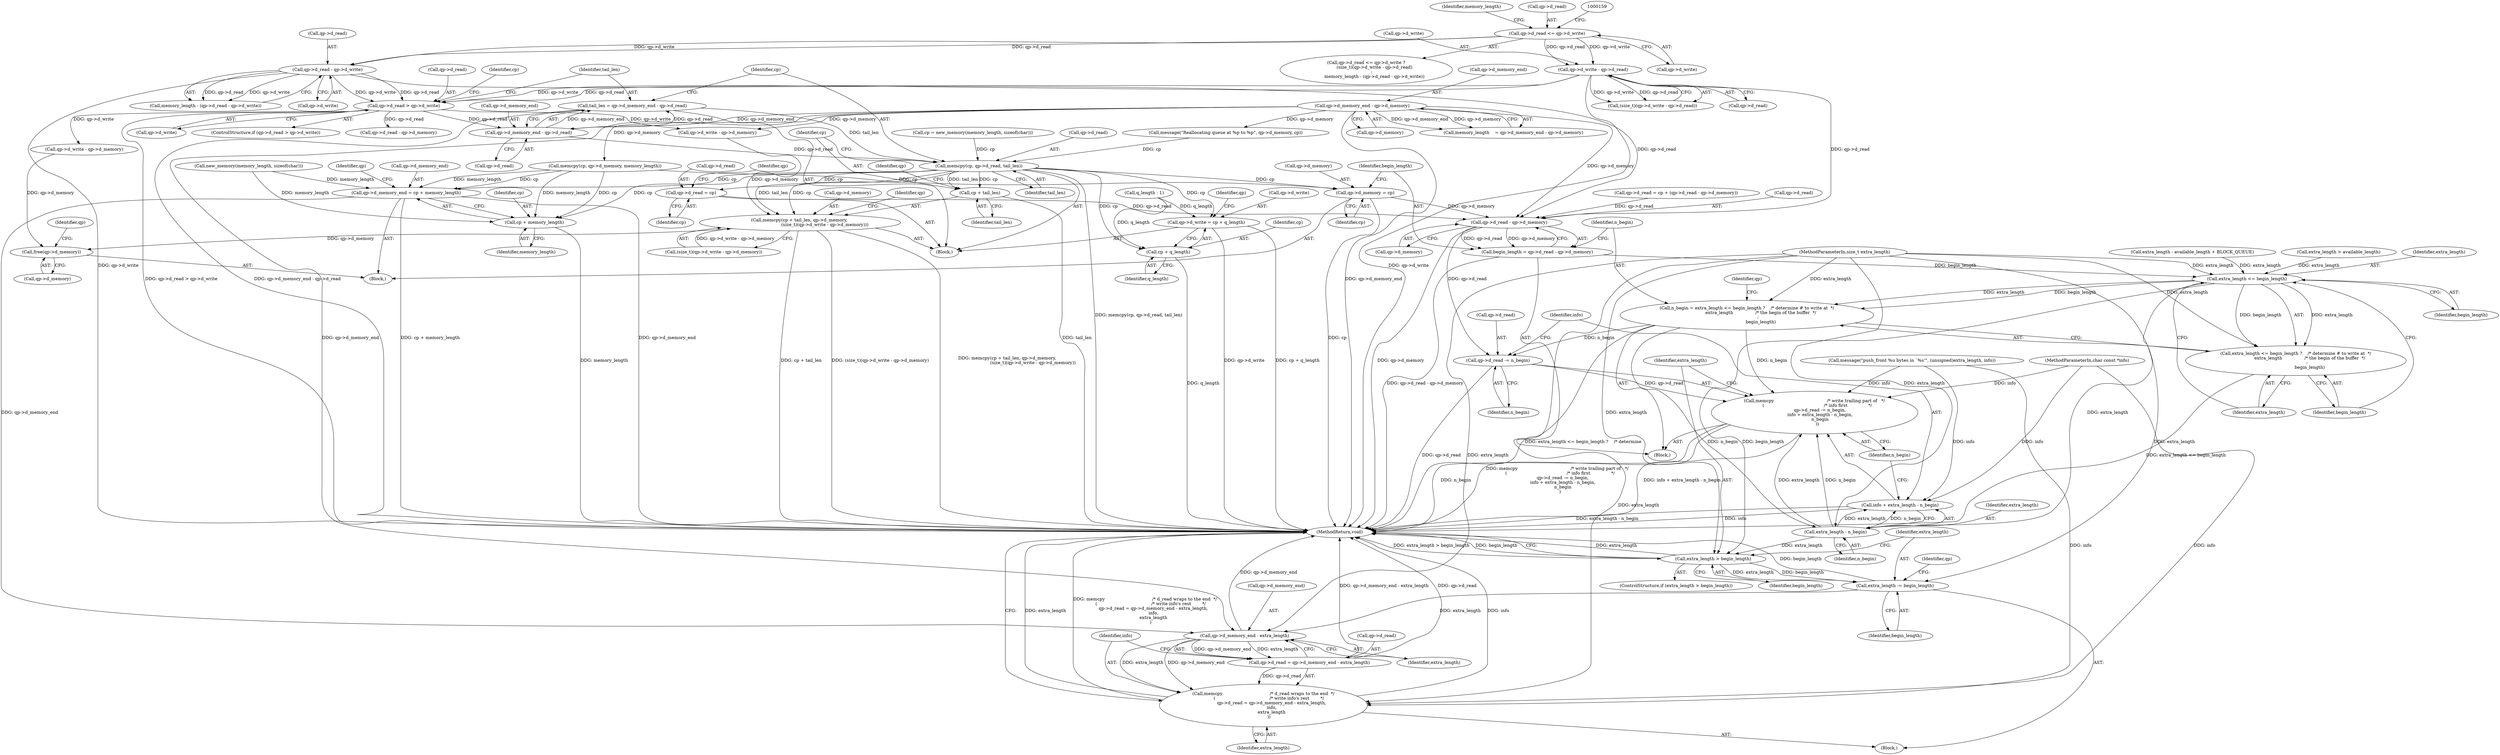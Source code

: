 digraph "0_yodl_fd85f8c94182558ff1480d06a236d6fb927979a3@integer" {
"1000229" [label="(Call,tail_len = qp->d_memory_end - qp->d_read)"];
"1000231" [label="(Call,qp->d_memory_end - qp->d_read)"];
"1000141" [label="(Call,qp->d_memory_end - qp->d_memory)"];
"1000220" [label="(Call,qp->d_read > qp->d_write)"];
"1000160" [label="(Call,qp->d_write - qp->d_read)"];
"1000151" [label="(Call,qp->d_read <= qp->d_write)"];
"1000169" [label="(Call,qp->d_read - qp->d_write)"];
"1000238" [label="(Call,memcpy(cp, qp->d_read, tail_len))"];
"1000244" [label="(Call,memcpy(cp + tail_len, qp->d_memory, \n                                    (size_t)(qp->d_write - qp->d_memory)))"];
"1000306" [label="(Call,free(qp->d_memory))"];
"1000245" [label="(Call,cp + tail_len)"];
"1000260" [label="(Call,qp->d_write = cp + q_length)"];
"1000264" [label="(Call,cp + q_length)"];
"1000267" [label="(Call,qp->d_read = cp)"];
"1000324" [label="(Call,qp->d_read - qp->d_memory)"];
"1000322" [label="(Call,begin_length = qp->d_read - qp->d_memory)"];
"1000334" [label="(Call,extra_length <= begin_length)"];
"1000331" [label="(Call,n_begin = extra_length <= begin_length ?    /* determine # to write at  */\n                    extra_length                /* the begin of the buffer  */\n                :\n                    begin_length)"];
"1000339" [label="(Call,memcpy                                      /* write trailing part of   */\n    (                                           /* info first               */\n        qp->d_read -= n_begin,\n        info + extra_length - n_begin,\n        n_begin\n    ))"];
"1000340" [label="(Call,qp->d_read -= n_begin)"];
"1000347" [label="(Call,extra_length - n_begin)"];
"1000345" [label="(Call,info + extra_length - n_begin)"];
"1000352" [label="(Call,extra_length > begin_length)"];
"1000356" [label="(Call,extra_length -= begin_length)"];
"1000364" [label="(Call,qp->d_memory_end - extra_length)"];
"1000359" [label="(Call,memcpy                                  /* d_read wraps to the end  */\n        (                                       /* write info's rest        */\n            qp->d_read = qp->d_memory_end - extra_length,\n            info,\n            extra_length\n        ))"];
"1000360" [label="(Call,qp->d_read = qp->d_memory_end - extra_length)"];
"1000333" [label="(Call,extra_length <= begin_length ?    /* determine # to write at  */\n                    extra_length                /* the begin of the buffer  */\n                :\n                    begin_length)"];
"1000310" [label="(Call,qp->d_memory_end = cp + memory_length)"];
"1000314" [label="(Call,cp + memory_length)"];
"1000317" [label="(Call,qp->d_memory = cp)"];
"1000317" [label="(Call,qp->d_memory = cp)"];
"1000265" [label="(Identifier,cp)"];
"1000339" [label="(Call,memcpy                                      /* write trailing part of   */\n    (                                           /* info first               */\n        qp->d_read -= n_begin,\n        info + extra_length - n_begin,\n        n_begin\n    ))"];
"1000126" [label="(MethodParameterIn,size_t extra_length)"];
"1000369" [label="(Identifier,info)"];
"1000322" [label="(Call,begin_length = qp->d_read - qp->d_memory)"];
"1000347" [label="(Call,extra_length - n_begin)"];
"1000246" [label="(Identifier,cp)"];
"1000307" [label="(Call,qp->d_memory)"];
"1000269" [label="(Identifier,qp)"];
"1000346" [label="(Identifier,info)"];
"1000361" [label="(Call,qp->d_read)"];
"1000353" [label="(Identifier,extra_length)"];
"1000286" [label="(Call,qp->d_read - qp->d_memory)"];
"1000151" [label="(Call,qp->d_read <= qp->d_write)"];
"1000213" [label="(Call,message(\"Reallocating queue at %p to %p\", qp->d_memory, cp))"];
"1000239" [label="(Identifier,cp)"];
"1000168" [label="(Identifier,memory_length)"];
"1000247" [label="(Identifier,tail_len)"];
"1000371" [label="(MethodReturn,void)"];
"1000224" [label="(Call,qp->d_write)"];
"1000161" [label="(Call,qp->d_write)"];
"1000352" [label="(Call,extra_length > begin_length)"];
"1000186" [label="(Call,message(\"push_front %u bytes in `%s'\", (unsigned)extra_length, info))"];
"1000139" [label="(Call,memory_length    = qp->d_memory_end - qp->d_memory)"];
"1000306" [label="(Call,free(qp->d_memory))"];
"1000359" [label="(Call,memcpy                                  /* d_read wraps to the end  */\n        (                                       /* write info's rest        */\n            qp->d_read = qp->d_memory_end - extra_length,\n            info,\n            extra_length\n        ))"];
"1000267" [label="(Call,qp->d_read = cp)"];
"1000368" [label="(Identifier,extra_length)"];
"1000145" [label="(Call,qp->d_memory)"];
"1000220" [label="(Call,qp->d_read > qp->d_write)"];
"1000127" [label="(MethodParameterIn,char const *info)"];
"1000196" [label="(Block,)"];
"1000249" [label="(Identifier,qp)"];
"1000128" [label="(Block,)"];
"1000341" [label="(Call,qp->d_read)"];
"1000274" [label="(Call,memcpy(cp, qp->d_memory, memory_length))"];
"1000271" [label="(Identifier,cp)"];
"1000336" [label="(Identifier,begin_length)"];
"1000243" [label="(Identifier,tail_len)"];
"1000360" [label="(Call,qp->d_read = qp->d_memory_end - extra_length)"];
"1000158" [label="(Call,(size_t)(qp->d_write - qp->d_read))"];
"1000199" [label="(Call,extra_length - available_length + BLOCK_QUEUE)"];
"1000264" [label="(Call,cp + q_length)"];
"1000280" [label="(Call,qp->d_read = cp + (qp->d_read - qp->d_memory))"];
"1000240" [label="(Call,qp->d_read)"];
"1000312" [label="(Identifier,qp)"];
"1000235" [label="(Call,qp->d_read)"];
"1000231" [label="(Call,qp->d_memory_end - qp->d_read)"];
"1000230" [label="(Identifier,tail_len)"];
"1000206" [label="(Call,new_memory(memory_length, sizeof(char)))"];
"1000351" [label="(ControlStructure,if (extra_length > begin_length))"];
"1000229" [label="(Call,tail_len = qp->d_memory_end - qp->d_read)"];
"1000323" [label="(Identifier,begin_length)"];
"1000356" [label="(Call,extra_length -= begin_length)"];
"1000344" [label="(Identifier,n_begin)"];
"1000275" [label="(Identifier,cp)"];
"1000315" [label="(Identifier,cp)"];
"1000221" [label="(Call,qp->d_read)"];
"1000169" [label="(Call,qp->d_read - qp->d_write)"];
"1000338" [label="(Identifier,begin_length)"];
"1000193" [label="(Call,extra_length > available_length)"];
"1000332" [label="(Identifier,n_begin)"];
"1000319" [label="(Identifier,qp)"];
"1000219" [label="(ControlStructure,if (qp->d_read > qp->d_write))"];
"1000318" [label="(Call,qp->d_memory)"];
"1000141" [label="(Call,qp->d_memory_end - qp->d_memory)"];
"1000155" [label="(Call,qp->d_write)"];
"1000316" [label="(Identifier,memory_length)"];
"1000253" [label="(Call,qp->d_write - qp->d_memory)"];
"1000245" [label="(Call,cp + tail_len)"];
"1000357" [label="(Identifier,extra_length)"];
"1000308" [label="(Identifier,qp)"];
"1000328" [label="(Call,qp->d_memory)"];
"1000299" [label="(Call,qp->d_write - qp->d_memory)"];
"1000170" [label="(Call,qp->d_read)"];
"1000331" [label="(Call,n_begin = extra_length <= begin_length ?    /* determine # to write at  */\n                    extra_length                /* the begin of the buffer  */\n                :\n                    begin_length)"];
"1000350" [label="(Identifier,n_begin)"];
"1000232" [label="(Call,qp->d_memory_end)"];
"1000349" [label="(Identifier,n_begin)"];
"1000325" [label="(Call,qp->d_read)"];
"1000334" [label="(Call,extra_length <= begin_length)"];
"1000311" [label="(Call,qp->d_memory_end)"];
"1000227" [label="(Block,)"];
"1000355" [label="(Block,)"];
"1000324" [label="(Call,qp->d_read - qp->d_memory)"];
"1000333" [label="(Call,extra_length <= begin_length ?    /* determine # to write at  */\n                    extra_length                /* the begin of the buffer  */\n                :\n                    begin_length)"];
"1000262" [label="(Identifier,qp)"];
"1000364" [label="(Call,qp->d_memory_end - extra_length)"];
"1000150" [label="(Call,qp->d_read <= qp->d_write ?\n            (size_t)(qp->d_write - qp->d_read)\n        :\n            memory_length - (qp->d_read - qp->d_write))"];
"1000354" [label="(Identifier,begin_length)"];
"1000238" [label="(Call,memcpy(cp, qp->d_read, tail_len))"];
"1000142" [label="(Call,qp->d_memory_end)"];
"1000370" [label="(Identifier,extra_length)"];
"1000261" [label="(Call,qp->d_write)"];
"1000348" [label="(Identifier,extra_length)"];
"1000314" [label="(Call,cp + memory_length)"];
"1000340" [label="(Call,qp->d_read -= n_begin)"];
"1000310" [label="(Call,qp->d_memory_end = cp + memory_length)"];
"1000251" [label="(Call,(size_t)(qp->d_write - qp->d_memory))"];
"1000362" [label="(Identifier,qp)"];
"1000337" [label="(Identifier,extra_length)"];
"1000152" [label="(Call,qp->d_read)"];
"1000335" [label="(Identifier,extra_length)"];
"1000173" [label="(Call,qp->d_write)"];
"1000244" [label="(Call,memcpy(cp + tail_len, qp->d_memory, \n                                    (size_t)(qp->d_write - qp->d_memory)))"];
"1000268" [label="(Call,qp->d_read)"];
"1000358" [label="(Identifier,begin_length)"];
"1000164" [label="(Call,qp->d_read)"];
"1000260" [label="(Call,qp->d_write = cp + q_length)"];
"1000345" [label="(Call,info + extra_length - n_begin)"];
"1000180" [label="(Call,q_length - 1)"];
"1000321" [label="(Identifier,cp)"];
"1000248" [label="(Call,qp->d_memory)"];
"1000204" [label="(Call,cp = new_memory(memory_length, sizeof(char)))"];
"1000365" [label="(Call,qp->d_memory_end)"];
"1000160" [label="(Call,qp->d_write - qp->d_read)"];
"1000342" [label="(Identifier,qp)"];
"1000167" [label="(Call,memory_length - (qp->d_read - qp->d_write))"];
"1000266" [label="(Identifier,q_length)"];
"1000229" -> "1000227"  [label="AST: "];
"1000229" -> "1000231"  [label="CFG: "];
"1000230" -> "1000229"  [label="AST: "];
"1000231" -> "1000229"  [label="AST: "];
"1000239" -> "1000229"  [label="CFG: "];
"1000229" -> "1000371"  [label="DDG: qp->d_memory_end - qp->d_read"];
"1000231" -> "1000229"  [label="DDG: qp->d_memory_end"];
"1000231" -> "1000229"  [label="DDG: qp->d_read"];
"1000229" -> "1000238"  [label="DDG: tail_len"];
"1000231" -> "1000235"  [label="CFG: "];
"1000232" -> "1000231"  [label="AST: "];
"1000235" -> "1000231"  [label="AST: "];
"1000141" -> "1000231"  [label="DDG: qp->d_memory_end"];
"1000220" -> "1000231"  [label="DDG: qp->d_read"];
"1000231" -> "1000238"  [label="DDG: qp->d_read"];
"1000141" -> "1000139"  [label="AST: "];
"1000141" -> "1000145"  [label="CFG: "];
"1000142" -> "1000141"  [label="AST: "];
"1000145" -> "1000141"  [label="AST: "];
"1000139" -> "1000141"  [label="CFG: "];
"1000141" -> "1000371"  [label="DDG: qp->d_memory_end"];
"1000141" -> "1000139"  [label="DDG: qp->d_memory_end"];
"1000141" -> "1000139"  [label="DDG: qp->d_memory"];
"1000141" -> "1000213"  [label="DDG: qp->d_memory"];
"1000141" -> "1000253"  [label="DDG: qp->d_memory"];
"1000141" -> "1000274"  [label="DDG: qp->d_memory"];
"1000141" -> "1000324"  [label="DDG: qp->d_memory"];
"1000141" -> "1000364"  [label="DDG: qp->d_memory_end"];
"1000220" -> "1000219"  [label="AST: "];
"1000220" -> "1000224"  [label="CFG: "];
"1000221" -> "1000220"  [label="AST: "];
"1000224" -> "1000220"  [label="AST: "];
"1000230" -> "1000220"  [label="CFG: "];
"1000275" -> "1000220"  [label="CFG: "];
"1000220" -> "1000371"  [label="DDG: qp->d_read > qp->d_write"];
"1000160" -> "1000220"  [label="DDG: qp->d_read"];
"1000160" -> "1000220"  [label="DDG: qp->d_write"];
"1000169" -> "1000220"  [label="DDG: qp->d_read"];
"1000169" -> "1000220"  [label="DDG: qp->d_write"];
"1000220" -> "1000253"  [label="DDG: qp->d_write"];
"1000220" -> "1000286"  [label="DDG: qp->d_read"];
"1000220" -> "1000299"  [label="DDG: qp->d_write"];
"1000160" -> "1000158"  [label="AST: "];
"1000160" -> "1000164"  [label="CFG: "];
"1000161" -> "1000160"  [label="AST: "];
"1000164" -> "1000160"  [label="AST: "];
"1000158" -> "1000160"  [label="CFG: "];
"1000160" -> "1000371"  [label="DDG: qp->d_write"];
"1000160" -> "1000158"  [label="DDG: qp->d_write"];
"1000160" -> "1000158"  [label="DDG: qp->d_read"];
"1000151" -> "1000160"  [label="DDG: qp->d_write"];
"1000151" -> "1000160"  [label="DDG: qp->d_read"];
"1000160" -> "1000324"  [label="DDG: qp->d_read"];
"1000151" -> "1000150"  [label="AST: "];
"1000151" -> "1000155"  [label="CFG: "];
"1000152" -> "1000151"  [label="AST: "];
"1000155" -> "1000151"  [label="AST: "];
"1000159" -> "1000151"  [label="CFG: "];
"1000168" -> "1000151"  [label="CFG: "];
"1000151" -> "1000169"  [label="DDG: qp->d_read"];
"1000151" -> "1000169"  [label="DDG: qp->d_write"];
"1000169" -> "1000167"  [label="AST: "];
"1000169" -> "1000173"  [label="CFG: "];
"1000170" -> "1000169"  [label="AST: "];
"1000173" -> "1000169"  [label="AST: "];
"1000167" -> "1000169"  [label="CFG: "];
"1000169" -> "1000371"  [label="DDG: qp->d_write"];
"1000169" -> "1000167"  [label="DDG: qp->d_read"];
"1000169" -> "1000167"  [label="DDG: qp->d_write"];
"1000169" -> "1000324"  [label="DDG: qp->d_read"];
"1000238" -> "1000227"  [label="AST: "];
"1000238" -> "1000243"  [label="CFG: "];
"1000239" -> "1000238"  [label="AST: "];
"1000240" -> "1000238"  [label="AST: "];
"1000243" -> "1000238"  [label="AST: "];
"1000246" -> "1000238"  [label="CFG: "];
"1000238" -> "1000371"  [label="DDG: memcpy(cp, qp->d_read, tail_len)"];
"1000213" -> "1000238"  [label="DDG: cp"];
"1000204" -> "1000238"  [label="DDG: cp"];
"1000238" -> "1000244"  [label="DDG: cp"];
"1000238" -> "1000244"  [label="DDG: tail_len"];
"1000238" -> "1000245"  [label="DDG: cp"];
"1000238" -> "1000245"  [label="DDG: tail_len"];
"1000238" -> "1000260"  [label="DDG: cp"];
"1000238" -> "1000264"  [label="DDG: cp"];
"1000238" -> "1000267"  [label="DDG: cp"];
"1000238" -> "1000310"  [label="DDG: cp"];
"1000238" -> "1000314"  [label="DDG: cp"];
"1000238" -> "1000317"  [label="DDG: cp"];
"1000244" -> "1000227"  [label="AST: "];
"1000244" -> "1000251"  [label="CFG: "];
"1000245" -> "1000244"  [label="AST: "];
"1000248" -> "1000244"  [label="AST: "];
"1000251" -> "1000244"  [label="AST: "];
"1000262" -> "1000244"  [label="CFG: "];
"1000244" -> "1000371"  [label="DDG: cp + tail_len"];
"1000244" -> "1000371"  [label="DDG: (size_t)(qp->d_write - qp->d_memory)"];
"1000244" -> "1000371"  [label="DDG: memcpy(cp + tail_len, qp->d_memory, \n                                    (size_t)(qp->d_write - qp->d_memory))"];
"1000253" -> "1000244"  [label="DDG: qp->d_memory"];
"1000251" -> "1000244"  [label="DDG: qp->d_write - qp->d_memory"];
"1000244" -> "1000306"  [label="DDG: qp->d_memory"];
"1000306" -> "1000196"  [label="AST: "];
"1000306" -> "1000307"  [label="CFG: "];
"1000307" -> "1000306"  [label="AST: "];
"1000312" -> "1000306"  [label="CFG: "];
"1000299" -> "1000306"  [label="DDG: qp->d_memory"];
"1000245" -> "1000247"  [label="CFG: "];
"1000246" -> "1000245"  [label="AST: "];
"1000247" -> "1000245"  [label="AST: "];
"1000249" -> "1000245"  [label="CFG: "];
"1000245" -> "1000371"  [label="DDG: tail_len"];
"1000260" -> "1000227"  [label="AST: "];
"1000260" -> "1000264"  [label="CFG: "];
"1000261" -> "1000260"  [label="AST: "];
"1000264" -> "1000260"  [label="AST: "];
"1000269" -> "1000260"  [label="CFG: "];
"1000260" -> "1000371"  [label="DDG: cp + q_length"];
"1000260" -> "1000371"  [label="DDG: qp->d_write"];
"1000180" -> "1000260"  [label="DDG: q_length"];
"1000264" -> "1000266"  [label="CFG: "];
"1000265" -> "1000264"  [label="AST: "];
"1000266" -> "1000264"  [label="AST: "];
"1000264" -> "1000371"  [label="DDG: q_length"];
"1000180" -> "1000264"  [label="DDG: q_length"];
"1000267" -> "1000227"  [label="AST: "];
"1000267" -> "1000271"  [label="CFG: "];
"1000268" -> "1000267"  [label="AST: "];
"1000271" -> "1000267"  [label="AST: "];
"1000308" -> "1000267"  [label="CFG: "];
"1000267" -> "1000324"  [label="DDG: qp->d_read"];
"1000324" -> "1000322"  [label="AST: "];
"1000324" -> "1000328"  [label="CFG: "];
"1000325" -> "1000324"  [label="AST: "];
"1000328" -> "1000324"  [label="AST: "];
"1000322" -> "1000324"  [label="CFG: "];
"1000324" -> "1000371"  [label="DDG: qp->d_memory"];
"1000324" -> "1000322"  [label="DDG: qp->d_read"];
"1000324" -> "1000322"  [label="DDG: qp->d_memory"];
"1000280" -> "1000324"  [label="DDG: qp->d_read"];
"1000317" -> "1000324"  [label="DDG: qp->d_memory"];
"1000324" -> "1000340"  [label="DDG: qp->d_read"];
"1000322" -> "1000128"  [label="AST: "];
"1000323" -> "1000322"  [label="AST: "];
"1000332" -> "1000322"  [label="CFG: "];
"1000322" -> "1000371"  [label="DDG: qp->d_read - qp->d_memory"];
"1000322" -> "1000334"  [label="DDG: begin_length"];
"1000334" -> "1000333"  [label="AST: "];
"1000334" -> "1000336"  [label="CFG: "];
"1000335" -> "1000334"  [label="AST: "];
"1000336" -> "1000334"  [label="AST: "];
"1000337" -> "1000334"  [label="CFG: "];
"1000338" -> "1000334"  [label="CFG: "];
"1000334" -> "1000331"  [label="DDG: extra_length"];
"1000334" -> "1000331"  [label="DDG: begin_length"];
"1000193" -> "1000334"  [label="DDG: extra_length"];
"1000199" -> "1000334"  [label="DDG: extra_length"];
"1000126" -> "1000334"  [label="DDG: extra_length"];
"1000334" -> "1000333"  [label="DDG: extra_length"];
"1000334" -> "1000333"  [label="DDG: begin_length"];
"1000334" -> "1000347"  [label="DDG: extra_length"];
"1000334" -> "1000352"  [label="DDG: begin_length"];
"1000331" -> "1000128"  [label="AST: "];
"1000331" -> "1000333"  [label="CFG: "];
"1000332" -> "1000331"  [label="AST: "];
"1000333" -> "1000331"  [label="AST: "];
"1000342" -> "1000331"  [label="CFG: "];
"1000331" -> "1000371"  [label="DDG: extra_length <= begin_length ?    /* determine "];
"1000126" -> "1000331"  [label="DDG: extra_length"];
"1000331" -> "1000339"  [label="DDG: n_begin"];
"1000331" -> "1000340"  [label="DDG: n_begin"];
"1000331" -> "1000347"  [label="DDG: n_begin"];
"1000339" -> "1000128"  [label="AST: "];
"1000339" -> "1000350"  [label="CFG: "];
"1000340" -> "1000339"  [label="AST: "];
"1000345" -> "1000339"  [label="AST: "];
"1000350" -> "1000339"  [label="AST: "];
"1000353" -> "1000339"  [label="CFG: "];
"1000339" -> "1000371"  [label="DDG: n_begin"];
"1000339" -> "1000371"  [label="DDG: memcpy                                      /* write trailing part of   */\n    (                                           /* info first               */\n        qp->d_read -= n_begin,\n        info + extra_length - n_begin,\n        n_begin\n    )"];
"1000339" -> "1000371"  [label="DDG: info + extra_length - n_begin"];
"1000340" -> "1000339"  [label="DDG: qp->d_read"];
"1000186" -> "1000339"  [label="DDG: info"];
"1000127" -> "1000339"  [label="DDG: info"];
"1000347" -> "1000339"  [label="DDG: extra_length"];
"1000347" -> "1000339"  [label="DDG: n_begin"];
"1000340" -> "1000344"  [label="CFG: "];
"1000341" -> "1000340"  [label="AST: "];
"1000344" -> "1000340"  [label="AST: "];
"1000346" -> "1000340"  [label="CFG: "];
"1000340" -> "1000371"  [label="DDG: qp->d_read"];
"1000347" -> "1000345"  [label="AST: "];
"1000347" -> "1000349"  [label="CFG: "];
"1000348" -> "1000347"  [label="AST: "];
"1000349" -> "1000347"  [label="AST: "];
"1000345" -> "1000347"  [label="CFG: "];
"1000347" -> "1000345"  [label="DDG: extra_length"];
"1000347" -> "1000345"  [label="DDG: n_begin"];
"1000126" -> "1000347"  [label="DDG: extra_length"];
"1000347" -> "1000352"  [label="DDG: extra_length"];
"1000346" -> "1000345"  [label="AST: "];
"1000350" -> "1000345"  [label="CFG: "];
"1000345" -> "1000371"  [label="DDG: extra_length - n_begin"];
"1000345" -> "1000371"  [label="DDG: info"];
"1000186" -> "1000345"  [label="DDG: info"];
"1000127" -> "1000345"  [label="DDG: info"];
"1000352" -> "1000351"  [label="AST: "];
"1000352" -> "1000354"  [label="CFG: "];
"1000353" -> "1000352"  [label="AST: "];
"1000354" -> "1000352"  [label="AST: "];
"1000357" -> "1000352"  [label="CFG: "];
"1000371" -> "1000352"  [label="CFG: "];
"1000352" -> "1000371"  [label="DDG: extra_length"];
"1000352" -> "1000371"  [label="DDG: extra_length > begin_length"];
"1000352" -> "1000371"  [label="DDG: begin_length"];
"1000126" -> "1000352"  [label="DDG: extra_length"];
"1000352" -> "1000356"  [label="DDG: begin_length"];
"1000352" -> "1000356"  [label="DDG: extra_length"];
"1000356" -> "1000355"  [label="AST: "];
"1000356" -> "1000358"  [label="CFG: "];
"1000357" -> "1000356"  [label="AST: "];
"1000358" -> "1000356"  [label="AST: "];
"1000362" -> "1000356"  [label="CFG: "];
"1000356" -> "1000371"  [label="DDG: begin_length"];
"1000126" -> "1000356"  [label="DDG: extra_length"];
"1000356" -> "1000364"  [label="DDG: extra_length"];
"1000364" -> "1000360"  [label="AST: "];
"1000364" -> "1000368"  [label="CFG: "];
"1000365" -> "1000364"  [label="AST: "];
"1000368" -> "1000364"  [label="AST: "];
"1000360" -> "1000364"  [label="CFG: "];
"1000364" -> "1000371"  [label="DDG: qp->d_memory_end"];
"1000364" -> "1000359"  [label="DDG: qp->d_memory_end"];
"1000364" -> "1000359"  [label="DDG: extra_length"];
"1000364" -> "1000360"  [label="DDG: qp->d_memory_end"];
"1000364" -> "1000360"  [label="DDG: extra_length"];
"1000310" -> "1000364"  [label="DDG: qp->d_memory_end"];
"1000126" -> "1000364"  [label="DDG: extra_length"];
"1000359" -> "1000355"  [label="AST: "];
"1000359" -> "1000370"  [label="CFG: "];
"1000360" -> "1000359"  [label="AST: "];
"1000369" -> "1000359"  [label="AST: "];
"1000370" -> "1000359"  [label="AST: "];
"1000371" -> "1000359"  [label="CFG: "];
"1000359" -> "1000371"  [label="DDG: info"];
"1000359" -> "1000371"  [label="DDG: extra_length"];
"1000359" -> "1000371"  [label="DDG: memcpy                                  /* d_read wraps to the end  */\n        (                                       /* write info's rest        */\n            qp->d_read = qp->d_memory_end - extra_length,\n            info,\n            extra_length\n        )"];
"1000360" -> "1000359"  [label="DDG: qp->d_read"];
"1000127" -> "1000359"  [label="DDG: info"];
"1000186" -> "1000359"  [label="DDG: info"];
"1000126" -> "1000359"  [label="DDG: extra_length"];
"1000361" -> "1000360"  [label="AST: "];
"1000369" -> "1000360"  [label="CFG: "];
"1000360" -> "1000371"  [label="DDG: qp->d_read"];
"1000360" -> "1000371"  [label="DDG: qp->d_memory_end - extra_length"];
"1000333" -> "1000337"  [label="CFG: "];
"1000333" -> "1000338"  [label="CFG: "];
"1000337" -> "1000333"  [label="AST: "];
"1000338" -> "1000333"  [label="AST: "];
"1000333" -> "1000371"  [label="DDG: extra_length <= begin_length"];
"1000126" -> "1000333"  [label="DDG: extra_length"];
"1000310" -> "1000196"  [label="AST: "];
"1000310" -> "1000314"  [label="CFG: "];
"1000311" -> "1000310"  [label="AST: "];
"1000314" -> "1000310"  [label="AST: "];
"1000319" -> "1000310"  [label="CFG: "];
"1000310" -> "1000371"  [label="DDG: qp->d_memory_end"];
"1000310" -> "1000371"  [label="DDG: cp + memory_length"];
"1000274" -> "1000310"  [label="DDG: cp"];
"1000274" -> "1000310"  [label="DDG: memory_length"];
"1000206" -> "1000310"  [label="DDG: memory_length"];
"1000314" -> "1000316"  [label="CFG: "];
"1000315" -> "1000314"  [label="AST: "];
"1000316" -> "1000314"  [label="AST: "];
"1000314" -> "1000371"  [label="DDG: memory_length"];
"1000274" -> "1000314"  [label="DDG: cp"];
"1000274" -> "1000314"  [label="DDG: memory_length"];
"1000206" -> "1000314"  [label="DDG: memory_length"];
"1000317" -> "1000196"  [label="AST: "];
"1000317" -> "1000321"  [label="CFG: "];
"1000318" -> "1000317"  [label="AST: "];
"1000321" -> "1000317"  [label="AST: "];
"1000323" -> "1000317"  [label="CFG: "];
"1000317" -> "1000371"  [label="DDG: cp"];
"1000274" -> "1000317"  [label="DDG: cp"];
}
